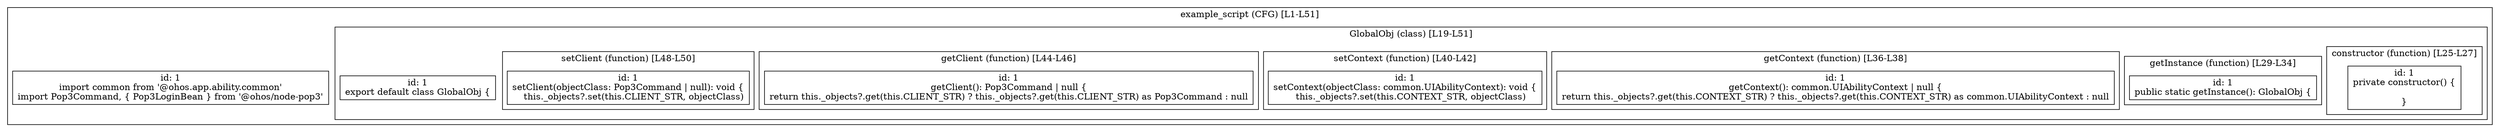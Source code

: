 digraph "3.ts" {
  subgraph "cluster_1" {
    label="example_script (CFG) [L1-L51]";
    node_1_1 [label="id: 1\nimport common from '@ohos.app.ability.common'
import Pop3Command, { Pop3LoginBean } from '@ohos/node-pop3'", shape=box];
  subgraph "cluster_2" {
    label="GlobalObj (class) [L19-L51]";
    node_2_1 [label="id: 1\nexport default class GlobalObj {", shape=box];
  subgraph "cluster_3" {
    label="constructor (function) [L25-L27]";
    node_3_1 [label="id: 1\nprivate constructor() {

}", shape=box];
  }
  subgraph "cluster_4" {
    label="getInstance (function) [L29-L34]";
    node_4_1 [label="id: 1\npublic static getInstance(): GlobalObj {", shape=box];
  }
  subgraph "cluster_5" {
    label="getContext (function) [L36-L38]";
    node_5_1 [label="id: 1\ngetContext(): common.UIAbilityContext | null {
return this._objects?.get(this.CONTEXT_STR) ? this._objects?.get(this.CONTEXT_STR) as common.UIAbilityContext : null", shape=box];
  }
  subgraph "cluster_6" {
    label="setContext (function) [L40-L42]";
    node_6_1 [label="id: 1\nsetContext(objectClass: common.UIAbilityContext): void {
    this._objects?.set(this.CONTEXT_STR, objectClass)", shape=box];
  }
  subgraph "cluster_7" {
    label="getClient (function) [L44-L46]";
    node_7_1 [label="id: 1\ngetClient(): Pop3Command | null {
return this._objects?.get(this.CLIENT_STR) ? this._objects?.get(this.CLIENT_STR) as Pop3Command : null", shape=box];
  }
  subgraph "cluster_8" {
    label="setClient (function) [L48-L50]";
    node_8_1 [label="id: 1\nsetClient(objectClass: Pop3Command | null): void {
    this._objects?.set(this.CLIENT_STR, objectClass)", shape=box];
  }
  }
  }
}